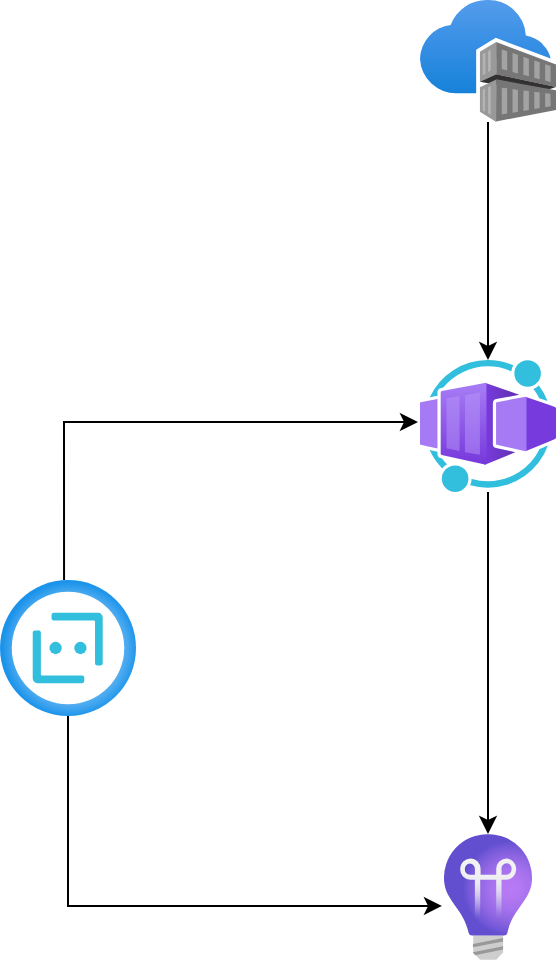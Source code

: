 <mxfile version="21.6.6" type="github">
  <diagram name="Page-1" id="CpIo1Z0mFZJBeZnzkhKw">
    <mxGraphModel dx="1434" dy="797" grid="1" gridSize="10" guides="1" tooltips="1" connect="1" arrows="1" fold="1" page="1" pageScale="1" pageWidth="850" pageHeight="1100" math="0" shadow="0">
      <root>
        <mxCell id="0" />
        <mxCell id="1" parent="0" />
        <mxCell id="af7t_kxeDES-sI4WgdZ9-8" style="edgeStyle=orthogonalEdgeStyle;rounded=0;orthogonalLoop=1;jettySize=auto;html=1;" edge="1" parent="1" source="af7t_kxeDES-sI4WgdZ9-3" target="af7t_kxeDES-sI4WgdZ9-7">
          <mxGeometry relative="1" as="geometry" />
        </mxCell>
        <mxCell id="af7t_kxeDES-sI4WgdZ9-3" value="" style="image;aspect=fixed;html=1;points=[];align=center;fontSize=12;image=img/lib/azure2/containers/Container_Registries.svg;" vertex="1" parent="1">
          <mxGeometry x="470" y="70" width="68" height="61" as="geometry" />
        </mxCell>
        <mxCell id="af7t_kxeDES-sI4WgdZ9-10" style="edgeStyle=orthogonalEdgeStyle;rounded=0;orthogonalLoop=1;jettySize=auto;html=1;entryX=-0.015;entryY=0.47;entryDx=0;entryDy=0;entryPerimeter=0;exitX=0.471;exitY=0;exitDx=0;exitDy=0;exitPerimeter=0;" edge="1" parent="1" source="af7t_kxeDES-sI4WgdZ9-4" target="af7t_kxeDES-sI4WgdZ9-7">
          <mxGeometry relative="1" as="geometry" />
        </mxCell>
        <mxCell id="af7t_kxeDES-sI4WgdZ9-11" style="edgeStyle=orthogonalEdgeStyle;rounded=0;orthogonalLoop=1;jettySize=auto;html=1;entryX=-0.023;entryY=0.571;entryDx=0;entryDy=0;entryPerimeter=0;exitX=0.5;exitY=0.985;exitDx=0;exitDy=0;exitPerimeter=0;" edge="1" parent="1" source="af7t_kxeDES-sI4WgdZ9-4" target="af7t_kxeDES-sI4WgdZ9-6">
          <mxGeometry relative="1" as="geometry" />
        </mxCell>
        <mxCell id="af7t_kxeDES-sI4WgdZ9-4" value="" style="image;aspect=fixed;html=1;points=[];align=center;fontSize=12;image=img/lib/azure2/ai_machine_learning/Bot_Services.svg;" vertex="1" parent="1">
          <mxGeometry x="260" y="360" width="68" height="68" as="geometry" />
        </mxCell>
        <mxCell id="af7t_kxeDES-sI4WgdZ9-6" value="" style="image;aspect=fixed;html=1;points=[];align=center;fontSize=12;image=img/lib/azure2/devops/Application_Insights.svg;" vertex="1" parent="1">
          <mxGeometry x="482" y="487" width="44" height="63" as="geometry" />
        </mxCell>
        <mxCell id="af7t_kxeDES-sI4WgdZ9-9" style="edgeStyle=orthogonalEdgeStyle;rounded=0;orthogonalLoop=1;jettySize=auto;html=1;" edge="1" parent="1" source="af7t_kxeDES-sI4WgdZ9-7" target="af7t_kxeDES-sI4WgdZ9-6">
          <mxGeometry relative="1" as="geometry" />
        </mxCell>
        <mxCell id="af7t_kxeDES-sI4WgdZ9-7" value="" style="image;aspect=fixed;html=1;points=[];align=center;fontSize=12;image=img/lib/azure2/other/Worker_Container_App.svg;" vertex="1" parent="1">
          <mxGeometry x="470" y="250" width="68" height="66" as="geometry" />
        </mxCell>
      </root>
    </mxGraphModel>
  </diagram>
</mxfile>
